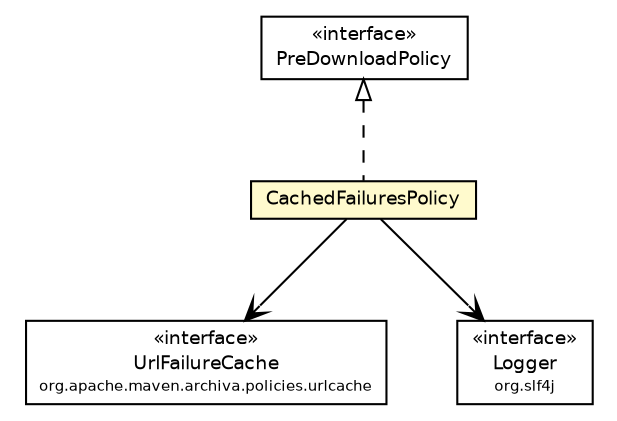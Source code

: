 #!/usr/local/bin/dot
#
# Class diagram 
# Generated by UmlGraph version 4.6 (http://www.spinellis.gr/sw/umlgraph)
#

digraph G {
	edge [fontname="Helvetica",fontsize=10,labelfontname="Helvetica",labelfontsize=10];
	node [fontname="Helvetica",fontsize=10,shape=plaintext];
	// org.apache.maven.archiva.policies.PreDownloadPolicy
	c34800 [label=<<table border="0" cellborder="1" cellspacing="0" cellpadding="2" port="p" href="./PreDownloadPolicy.html">
		<tr><td><table border="0" cellspacing="0" cellpadding="1">
			<tr><td> &laquo;interface&raquo; </td></tr>
			<tr><td> PreDownloadPolicy </td></tr>
		</table></td></tr>
		</table>>, fontname="Helvetica", fontcolor="black", fontsize=9.0];
	// org.apache.maven.archiva.policies.CachedFailuresPolicy
	c34808 [label=<<table border="0" cellborder="1" cellspacing="0" cellpadding="2" port="p" bgcolor="lemonChiffon" href="./CachedFailuresPolicy.html">
		<tr><td><table border="0" cellspacing="0" cellpadding="1">
			<tr><td> CachedFailuresPolicy </td></tr>
		</table></td></tr>
		</table>>, fontname="Helvetica", fontcolor="black", fontsize=9.0];
	// org.apache.maven.archiva.policies.urlcache.UrlFailureCache
	c34810 [label=<<table border="0" cellborder="1" cellspacing="0" cellpadding="2" port="p" href="./urlcache/UrlFailureCache.html">
		<tr><td><table border="0" cellspacing="0" cellpadding="1">
			<tr><td> &laquo;interface&raquo; </td></tr>
			<tr><td> UrlFailureCache </td></tr>
			<tr><td><font point-size="7.0"> org.apache.maven.archiva.policies.urlcache </font></td></tr>
		</table></td></tr>
		</table>>, fontname="Helvetica", fontcolor="black", fontsize=9.0];
	//org.apache.maven.archiva.policies.CachedFailuresPolicy implements org.apache.maven.archiva.policies.PreDownloadPolicy
	c34800:p -> c34808:p [dir=back,arrowtail=empty,style=dashed];
	// org.apache.maven.archiva.policies.CachedFailuresPolicy NAVASSOC org.slf4j.Logger
	c34808:p -> c35160:p [taillabel="", label="", headlabel="", fontname="Helvetica", fontcolor="black", fontsize=10.0, color="black", arrowhead=open];
	// org.apache.maven.archiva.policies.CachedFailuresPolicy NAVASSOC org.apache.maven.archiva.policies.urlcache.UrlFailureCache
	c34808:p -> c34810:p [taillabel="", label="", headlabel="", fontname="Helvetica", fontcolor="black", fontsize=10.0, color="black", arrowhead=open];
	// org.slf4j.Logger
	c35160 [label=<<table border="0" cellborder="1" cellspacing="0" cellpadding="2" port="p" href="http://java.sun.com/j2se/1.4.2/docs/api/org/slf4j/Logger.html">
		<tr><td><table border="0" cellspacing="0" cellpadding="1">
			<tr><td> &laquo;interface&raquo; </td></tr>
			<tr><td> Logger </td></tr>
			<tr><td><font point-size="7.0"> org.slf4j </font></td></tr>
		</table></td></tr>
		</table>>, fontname="Helvetica", fontcolor="black", fontsize=9.0];
}

